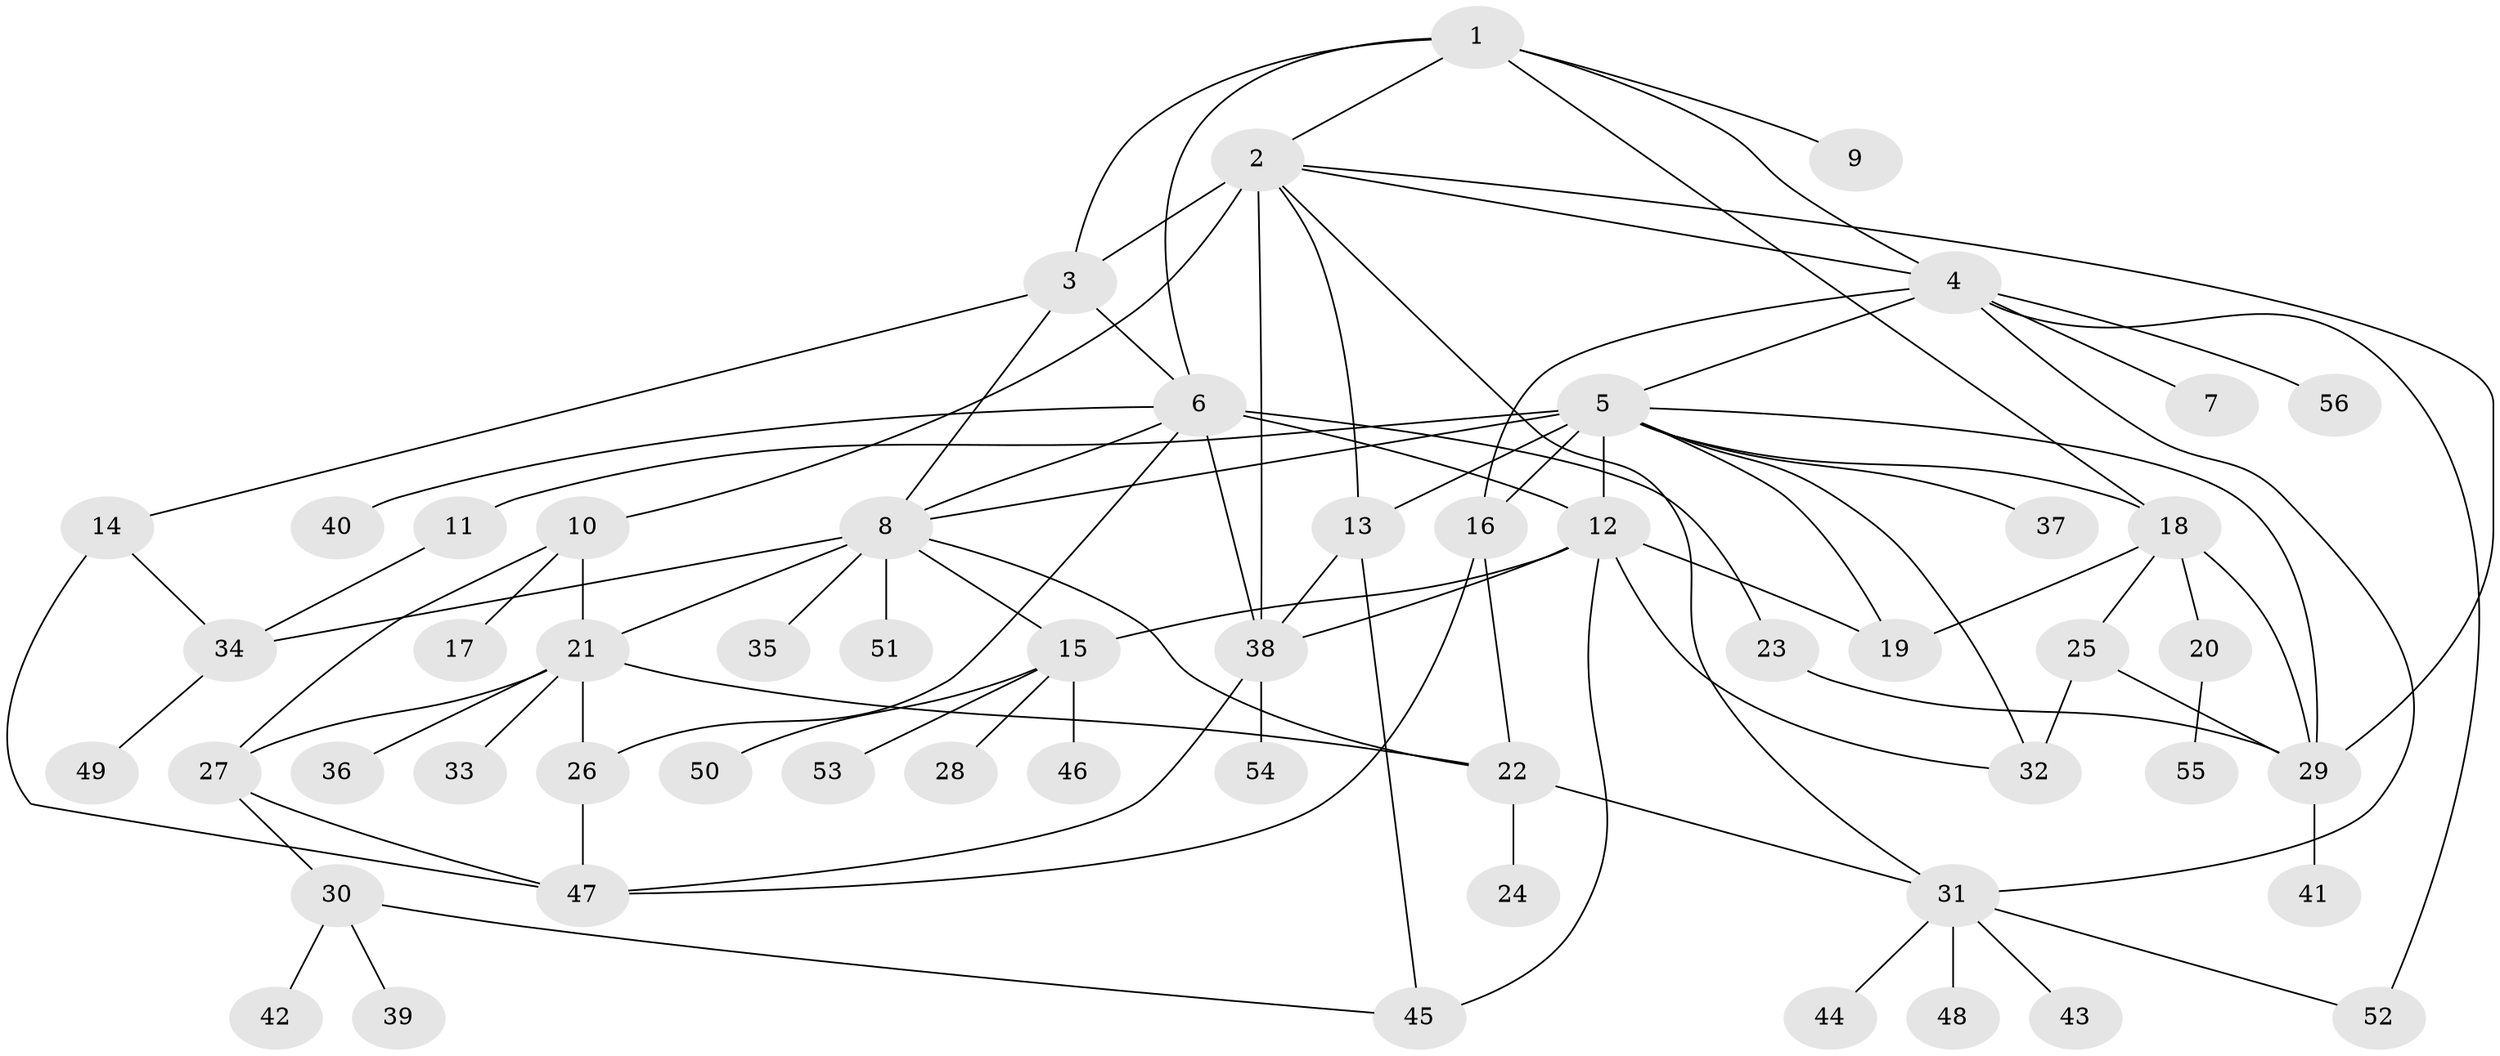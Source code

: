 // original degree distribution, {4: 0.044642857142857144, 20: 0.017857142857142856, 2: 0.19642857142857142, 3: 0.13392857142857142, 9: 0.017857142857142856, 1: 0.45535714285714285, 10: 0.008928571428571428, 5: 0.0625, 7: 0.008928571428571428, 6: 0.044642857142857144, 8: 0.008928571428571428}
// Generated by graph-tools (version 1.1) at 2025/35/03/09/25 02:35:38]
// undirected, 56 vertices, 92 edges
graph export_dot {
graph [start="1"]
  node [color=gray90,style=filled];
  1;
  2;
  3;
  4;
  5;
  6;
  7;
  8;
  9;
  10;
  11;
  12;
  13;
  14;
  15;
  16;
  17;
  18;
  19;
  20;
  21;
  22;
  23;
  24;
  25;
  26;
  27;
  28;
  29;
  30;
  31;
  32;
  33;
  34;
  35;
  36;
  37;
  38;
  39;
  40;
  41;
  42;
  43;
  44;
  45;
  46;
  47;
  48;
  49;
  50;
  51;
  52;
  53;
  54;
  55;
  56;
  1 -- 2 [weight=1.0];
  1 -- 3 [weight=1.0];
  1 -- 4 [weight=1.0];
  1 -- 6 [weight=1.0];
  1 -- 9 [weight=1.0];
  1 -- 18 [weight=1.0];
  2 -- 3 [weight=9.0];
  2 -- 4 [weight=1.0];
  2 -- 10 [weight=1.0];
  2 -- 13 [weight=2.0];
  2 -- 29 [weight=2.0];
  2 -- 31 [weight=1.0];
  2 -- 38 [weight=1.0];
  3 -- 6 [weight=1.0];
  3 -- 8 [weight=1.0];
  3 -- 14 [weight=1.0];
  4 -- 5 [weight=1.0];
  4 -- 7 [weight=1.0];
  4 -- 16 [weight=1.0];
  4 -- 31 [weight=1.0];
  4 -- 52 [weight=1.0];
  4 -- 56 [weight=1.0];
  5 -- 8 [weight=1.0];
  5 -- 11 [weight=1.0];
  5 -- 12 [weight=9.0];
  5 -- 13 [weight=1.0];
  5 -- 16 [weight=1.0];
  5 -- 18 [weight=1.0];
  5 -- 19 [weight=1.0];
  5 -- 29 [weight=1.0];
  5 -- 32 [weight=1.0];
  5 -- 37 [weight=1.0];
  6 -- 8 [weight=1.0];
  6 -- 12 [weight=1.0];
  6 -- 23 [weight=1.0];
  6 -- 26 [weight=1.0];
  6 -- 38 [weight=1.0];
  6 -- 40 [weight=1.0];
  8 -- 15 [weight=1.0];
  8 -- 21 [weight=1.0];
  8 -- 22 [weight=1.0];
  8 -- 34 [weight=1.0];
  8 -- 35 [weight=1.0];
  8 -- 51 [weight=1.0];
  10 -- 17 [weight=1.0];
  10 -- 21 [weight=1.0];
  10 -- 27 [weight=1.0];
  11 -- 34 [weight=1.0];
  12 -- 15 [weight=1.0];
  12 -- 19 [weight=1.0];
  12 -- 32 [weight=1.0];
  12 -- 38 [weight=1.0];
  12 -- 45 [weight=1.0];
  13 -- 38 [weight=1.0];
  13 -- 45 [weight=1.0];
  14 -- 34 [weight=1.0];
  14 -- 47 [weight=2.0];
  15 -- 28 [weight=1.0];
  15 -- 46 [weight=1.0];
  15 -- 50 [weight=1.0];
  15 -- 53 [weight=1.0];
  16 -- 22 [weight=1.0];
  16 -- 47 [weight=1.0];
  18 -- 19 [weight=1.0];
  18 -- 20 [weight=1.0];
  18 -- 25 [weight=1.0];
  18 -- 29 [weight=1.0];
  20 -- 55 [weight=1.0];
  21 -- 22 [weight=1.0];
  21 -- 26 [weight=1.0];
  21 -- 27 [weight=1.0];
  21 -- 33 [weight=1.0];
  21 -- 36 [weight=1.0];
  22 -- 24 [weight=1.0];
  22 -- 31 [weight=1.0];
  23 -- 29 [weight=2.0];
  25 -- 29 [weight=1.0];
  25 -- 32 [weight=2.0];
  26 -- 47 [weight=2.0];
  27 -- 30 [weight=1.0];
  27 -- 47 [weight=1.0];
  29 -- 41 [weight=2.0];
  30 -- 39 [weight=1.0];
  30 -- 42 [weight=1.0];
  30 -- 45 [weight=1.0];
  31 -- 43 [weight=1.0];
  31 -- 44 [weight=1.0];
  31 -- 48 [weight=1.0];
  31 -- 52 [weight=1.0];
  34 -- 49 [weight=1.0];
  38 -- 47 [weight=1.0];
  38 -- 54 [weight=1.0];
}
